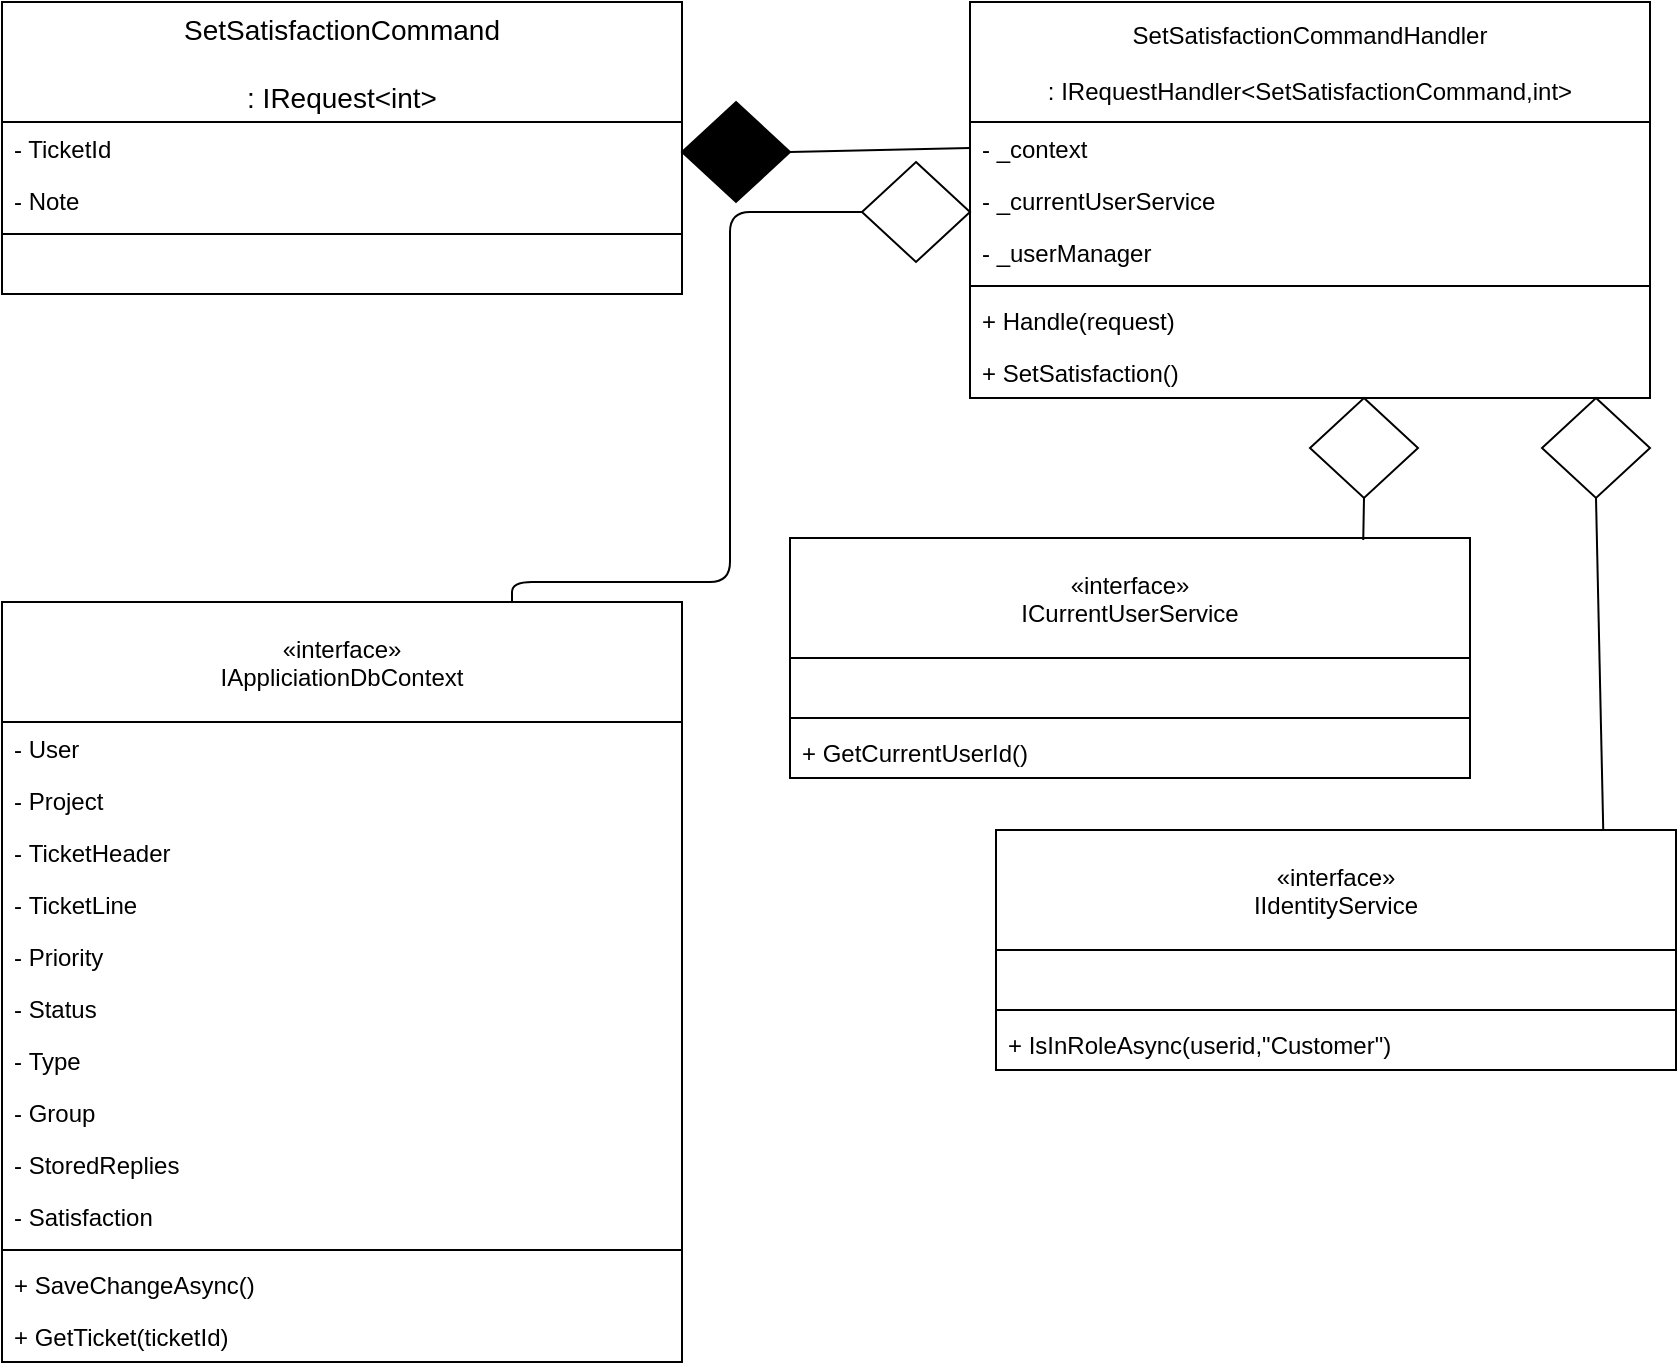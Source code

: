 <mxfile version="13.6.2" type="device"><diagram id="i-jKPdzmMxMsJHsrEuBs" name="Page-1"><mxGraphModel dx="2529" dy="821" grid="1" gridSize="10" guides="1" tooltips="1" connect="1" arrows="1" fold="1" page="1" pageScale="1" pageWidth="827" pageHeight="1169" math="0" shadow="0"><root><mxCell id="0"/><mxCell id="1" parent="0"/><mxCell id="GN9Uv2yKg5OfS3S7GKmP-27" value="«interface»&#10;IAppliciationDbContext" style="swimlane;fontStyle=0;childLayout=stackLayout;horizontal=1;startSize=60;fillColor=none;horizontalStack=0;resizeParent=1;resizeParentMax=0;resizeLast=0;collapsible=1;marginBottom=0;" vertex="1" parent="1"><mxGeometry x="-1644" y="340" width="340" height="380" as="geometry"/></mxCell><mxCell id="GN9Uv2yKg5OfS3S7GKmP-28" value="- User" style="text;strokeColor=none;fillColor=none;align=left;verticalAlign=top;spacingLeft=4;spacingRight=4;overflow=hidden;rotatable=0;points=[[0,0.5],[1,0.5]];portConstraint=eastwest;" vertex="1" parent="GN9Uv2yKg5OfS3S7GKmP-27"><mxGeometry y="60" width="340" height="26" as="geometry"/></mxCell><mxCell id="GN9Uv2yKg5OfS3S7GKmP-29" value="- Project" style="text;strokeColor=none;fillColor=none;align=left;verticalAlign=top;spacingLeft=4;spacingRight=4;overflow=hidden;rotatable=0;points=[[0,0.5],[1,0.5]];portConstraint=eastwest;" vertex="1" parent="GN9Uv2yKg5OfS3S7GKmP-27"><mxGeometry y="86" width="340" height="26" as="geometry"/></mxCell><mxCell id="GN9Uv2yKg5OfS3S7GKmP-30" value="- TicketHeader" style="text;strokeColor=none;fillColor=none;align=left;verticalAlign=top;spacingLeft=4;spacingRight=4;overflow=hidden;rotatable=0;points=[[0,0.5],[1,0.5]];portConstraint=eastwest;" vertex="1" parent="GN9Uv2yKg5OfS3S7GKmP-27"><mxGeometry y="112" width="340" height="26" as="geometry"/></mxCell><mxCell id="GN9Uv2yKg5OfS3S7GKmP-31" value="- TicketLine" style="text;strokeColor=none;fillColor=none;align=left;verticalAlign=top;spacingLeft=4;spacingRight=4;overflow=hidden;rotatable=0;points=[[0,0.5],[1,0.5]];portConstraint=eastwest;" vertex="1" parent="GN9Uv2yKg5OfS3S7GKmP-27"><mxGeometry y="138" width="340" height="26" as="geometry"/></mxCell><mxCell id="GN9Uv2yKg5OfS3S7GKmP-32" value="- Priority" style="text;strokeColor=none;fillColor=none;align=left;verticalAlign=top;spacingLeft=4;spacingRight=4;overflow=hidden;rotatable=0;points=[[0,0.5],[1,0.5]];portConstraint=eastwest;" vertex="1" parent="GN9Uv2yKg5OfS3S7GKmP-27"><mxGeometry y="164" width="340" height="26" as="geometry"/></mxCell><mxCell id="GN9Uv2yKg5OfS3S7GKmP-33" value="- Status" style="text;strokeColor=none;fillColor=none;align=left;verticalAlign=top;spacingLeft=4;spacingRight=4;overflow=hidden;rotatable=0;points=[[0,0.5],[1,0.5]];portConstraint=eastwest;" vertex="1" parent="GN9Uv2yKg5OfS3S7GKmP-27"><mxGeometry y="190" width="340" height="26" as="geometry"/></mxCell><mxCell id="GN9Uv2yKg5OfS3S7GKmP-34" value="- Type" style="text;strokeColor=none;fillColor=none;align=left;verticalAlign=top;spacingLeft=4;spacingRight=4;overflow=hidden;rotatable=0;points=[[0,0.5],[1,0.5]];portConstraint=eastwest;" vertex="1" parent="GN9Uv2yKg5OfS3S7GKmP-27"><mxGeometry y="216" width="340" height="26" as="geometry"/></mxCell><mxCell id="GN9Uv2yKg5OfS3S7GKmP-35" value="- Group" style="text;strokeColor=none;fillColor=none;align=left;verticalAlign=top;spacingLeft=4;spacingRight=4;overflow=hidden;rotatable=0;points=[[0,0.5],[1,0.5]];portConstraint=eastwest;" vertex="1" parent="GN9Uv2yKg5OfS3S7GKmP-27"><mxGeometry y="242" width="340" height="26" as="geometry"/></mxCell><mxCell id="GN9Uv2yKg5OfS3S7GKmP-36" value="- StoredReplies" style="text;strokeColor=none;fillColor=none;align=left;verticalAlign=top;spacingLeft=4;spacingRight=4;overflow=hidden;rotatable=0;points=[[0,0.5],[1,0.5]];portConstraint=eastwest;" vertex="1" parent="GN9Uv2yKg5OfS3S7GKmP-27"><mxGeometry y="268" width="340" height="26" as="geometry"/></mxCell><mxCell id="GN9Uv2yKg5OfS3S7GKmP-37" value="- Satisfaction" style="text;strokeColor=none;fillColor=none;align=left;verticalAlign=top;spacingLeft=4;spacingRight=4;overflow=hidden;rotatable=0;points=[[0,0.5],[1,0.5]];portConstraint=eastwest;" vertex="1" parent="GN9Uv2yKg5OfS3S7GKmP-27"><mxGeometry y="294" width="340" height="26" as="geometry"/></mxCell><mxCell id="GN9Uv2yKg5OfS3S7GKmP-57" value="" style="line;strokeWidth=1;fillColor=none;align=left;verticalAlign=middle;spacingTop=-1;spacingLeft=3;spacingRight=3;rotatable=0;labelPosition=right;points=[];portConstraint=eastwest;" vertex="1" parent="GN9Uv2yKg5OfS3S7GKmP-27"><mxGeometry y="320" width="340" height="8" as="geometry"/></mxCell><mxCell id="GN9Uv2yKg5OfS3S7GKmP-56" value="+ SaveChangeAsync()" style="text;strokeColor=none;fillColor=none;align=left;verticalAlign=top;spacingLeft=4;spacingRight=4;overflow=hidden;rotatable=0;points=[[0,0.5],[1,0.5]];portConstraint=eastwest;" vertex="1" parent="GN9Uv2yKg5OfS3S7GKmP-27"><mxGeometry y="328" width="340" height="26" as="geometry"/></mxCell><mxCell id="GN9Uv2yKg5OfS3S7GKmP-70" value="+ GetTicket(ticketId)" style="text;strokeColor=none;fillColor=none;align=left;verticalAlign=top;spacingLeft=4;spacingRight=4;overflow=hidden;rotatable=0;points=[[0,0.5],[1,0.5]];portConstraint=eastwest;" vertex="1" parent="GN9Uv2yKg5OfS3S7GKmP-27"><mxGeometry y="354" width="340" height="26" as="geometry"/></mxCell><mxCell id="GN9Uv2yKg5OfS3S7GKmP-38" value="SetSatisfactionCommand&#10;&#10;: IRequest&lt;int&gt;" style="swimlane;fontStyle=0;childLayout=stackLayout;horizontal=1;startSize=60;horizontalStack=0;resizeParent=1;resizeParentMax=0;resizeLast=0;collapsible=1;marginBottom=0;align=center;fontSize=14;" vertex="1" parent="1"><mxGeometry x="-1644" y="40" width="340" height="146" as="geometry"/></mxCell><mxCell id="GN9Uv2yKg5OfS3S7GKmP-39" value="- TicketId" style="text;strokeColor=none;fillColor=none;align=left;verticalAlign=top;spacingLeft=4;spacingRight=4;overflow=hidden;rotatable=0;points=[[0,0.5],[1,0.5]];portConstraint=eastwest;" vertex="1" parent="GN9Uv2yKg5OfS3S7GKmP-38"><mxGeometry y="60" width="340" height="26" as="geometry"/></mxCell><mxCell id="GN9Uv2yKg5OfS3S7GKmP-69" value="- Note" style="text;strokeColor=none;fillColor=none;align=left;verticalAlign=top;spacingLeft=4;spacingRight=4;overflow=hidden;rotatable=0;points=[[0,0.5],[1,0.5]];portConstraint=eastwest;" vertex="1" parent="GN9Uv2yKg5OfS3S7GKmP-38"><mxGeometry y="86" width="340" height="26" as="geometry"/></mxCell><mxCell id="GN9Uv2yKg5OfS3S7GKmP-62" value="" style="line;strokeWidth=1;fillColor=none;align=left;verticalAlign=middle;spacingTop=-1;spacingLeft=3;spacingRight=3;rotatable=0;labelPosition=right;points=[];portConstraint=eastwest;" vertex="1" parent="GN9Uv2yKg5OfS3S7GKmP-38"><mxGeometry y="112" width="340" height="8" as="geometry"/></mxCell><mxCell id="GN9Uv2yKg5OfS3S7GKmP-61" value=" " style="text;strokeColor=none;fillColor=none;align=left;verticalAlign=top;spacingLeft=4;spacingRight=4;overflow=hidden;rotatable=0;points=[[0,0.5],[1,0.5]];portConstraint=eastwest;" vertex="1" parent="GN9Uv2yKg5OfS3S7GKmP-38"><mxGeometry y="120" width="340" height="26" as="geometry"/></mxCell><mxCell id="GN9Uv2yKg5OfS3S7GKmP-40" value="SetSatisfactionCommandHandler&#10;&#10;: IRequestHandler&lt;SetSatisfactionCommand,int&gt;" style="swimlane;fontStyle=0;childLayout=stackLayout;horizontal=1;startSize=60;fillColor=none;horizontalStack=0;resizeParent=1;resizeParentMax=0;resizeLast=0;collapsible=1;marginBottom=0;" vertex="1" parent="1"><mxGeometry x="-1160" y="40" width="340" height="198" as="geometry"/></mxCell><mxCell id="GN9Uv2yKg5OfS3S7GKmP-41" value="- _context" style="text;strokeColor=none;fillColor=none;align=left;verticalAlign=top;spacingLeft=4;spacingRight=4;overflow=hidden;rotatable=0;points=[[0,0.5],[1,0.5]];portConstraint=eastwest;" vertex="1" parent="GN9Uv2yKg5OfS3S7GKmP-40"><mxGeometry y="60" width="340" height="26" as="geometry"/></mxCell><mxCell id="GN9Uv2yKg5OfS3S7GKmP-42" value="- _currentUserService" style="text;strokeColor=none;fillColor=none;align=left;verticalAlign=top;spacingLeft=4;spacingRight=4;overflow=hidden;rotatable=0;points=[[0,0.5],[1,0.5]];portConstraint=eastwest;" vertex="1" parent="GN9Uv2yKg5OfS3S7GKmP-40"><mxGeometry y="86" width="340" height="26" as="geometry"/></mxCell><mxCell id="GN9Uv2yKg5OfS3S7GKmP-68" value="- _userManager" style="text;strokeColor=none;fillColor=none;align=left;verticalAlign=top;spacingLeft=4;spacingRight=4;overflow=hidden;rotatable=0;points=[[0,0.5],[1,0.5]];portConstraint=eastwest;" vertex="1" parent="GN9Uv2yKg5OfS3S7GKmP-40"><mxGeometry y="112" width="340" height="26" as="geometry"/></mxCell><mxCell id="GN9Uv2yKg5OfS3S7GKmP-66" value="" style="line;strokeWidth=1;fillColor=none;align=left;verticalAlign=middle;spacingTop=-1;spacingLeft=3;spacingRight=3;rotatable=0;labelPosition=right;points=[];portConstraint=eastwest;" vertex="1" parent="GN9Uv2yKg5OfS3S7GKmP-40"><mxGeometry y="138" width="340" height="8" as="geometry"/></mxCell><mxCell id="GN9Uv2yKg5OfS3S7GKmP-60" value="+ Handle(request)" style="text;strokeColor=none;fillColor=none;align=left;verticalAlign=top;spacingLeft=4;spacingRight=4;overflow=hidden;rotatable=0;points=[[0,0.5],[1,0.5]];portConstraint=eastwest;" vertex="1" parent="GN9Uv2yKg5OfS3S7GKmP-40"><mxGeometry y="146" width="340" height="26" as="geometry"/></mxCell><mxCell id="GN9Uv2yKg5OfS3S7GKmP-67" value="+ SetSatisfaction()" style="text;strokeColor=none;fillColor=none;align=left;verticalAlign=top;spacingLeft=4;spacingRight=4;overflow=hidden;rotatable=0;points=[[0,0.5],[1,0.5]];portConstraint=eastwest;" vertex="1" parent="GN9Uv2yKg5OfS3S7GKmP-40"><mxGeometry y="172" width="340" height="26" as="geometry"/></mxCell><mxCell id="GN9Uv2yKg5OfS3S7GKmP-43" value="" style="endArrow=none;html=1;entryX=0;entryY=0.5;entryDx=0;entryDy=0;exitX=1;exitY=0.5;exitDx=0;exitDy=0;exitPerimeter=0;" edge="1" parent="1" source="GN9Uv2yKg5OfS3S7GKmP-44" target="GN9Uv2yKg5OfS3S7GKmP-41"><mxGeometry width="50" height="50" relative="1" as="geometry"><mxPoint x="-1250" y="113" as="sourcePoint"/><mxPoint x="-1120" y="370" as="targetPoint"/></mxGeometry></mxCell><mxCell id="GN9Uv2yKg5OfS3S7GKmP-44" value="" style="strokeWidth=1;html=1;shape=mxgraph.flowchart.decision;whiteSpace=wrap;fillColor=#000000;" vertex="1" parent="1"><mxGeometry x="-1304" y="90" width="54" height="50" as="geometry"/></mxCell><mxCell id="GN9Uv2yKg5OfS3S7GKmP-45" value="" style="endArrow=none;html=1;entryX=0.75;entryY=0;entryDx=0;entryDy=0;exitX=0;exitY=0.5;exitDx=0;exitDy=0;exitPerimeter=0;" edge="1" parent="1" source="GN9Uv2yKg5OfS3S7GKmP-46" target="GN9Uv2yKg5OfS3S7GKmP-27"><mxGeometry width="50" height="50" relative="1" as="geometry"><mxPoint x="-1250" y="213" as="sourcePoint"/><mxPoint x="-1314" y="430" as="targetPoint"/><Array as="points"><mxPoint x="-1280" y="145"/><mxPoint x="-1280" y="330"/><mxPoint x="-1389" y="330"/></Array></mxGeometry></mxCell><mxCell id="GN9Uv2yKg5OfS3S7GKmP-46" value="" style="strokeWidth=1;html=1;shape=mxgraph.flowchart.decision;whiteSpace=wrap;" vertex="1" parent="1"><mxGeometry x="-1214" y="120" width="54" height="50" as="geometry"/></mxCell><mxCell id="GN9Uv2yKg5OfS3S7GKmP-47" value="" style="endArrow=none;html=1;exitX=0.5;exitY=1;exitDx=0;exitDy=0;exitPerimeter=0;entryX=0.843;entryY=0.008;entryDx=0;entryDy=0;entryPerimeter=0;" edge="1" parent="1" source="GN9Uv2yKg5OfS3S7GKmP-48" target="GN9Uv2yKg5OfS3S7GKmP-49"><mxGeometry width="50" height="50" relative="1" as="geometry"><mxPoint x="-944" y="416.69" as="sourcePoint"/><mxPoint x="-805.86" y="744.002" as="targetPoint"/><Array as="points"/></mxGeometry></mxCell><mxCell id="GN9Uv2yKg5OfS3S7GKmP-48" value="" style="strokeWidth=1;html=1;shape=mxgraph.flowchart.decision;whiteSpace=wrap;" vertex="1" parent="1"><mxGeometry x="-990" y="238" width="54" height="50" as="geometry"/></mxCell><mxCell id="GN9Uv2yKg5OfS3S7GKmP-51" value="" style="endArrow=none;html=1;exitX=0.5;exitY=1;exitDx=0;exitDy=0;exitPerimeter=0;entryX=0.843;entryY=0.008;entryDx=0;entryDy=0;entryPerimeter=0;" edge="1" parent="1" source="GN9Uv2yKg5OfS3S7GKmP-52"><mxGeometry width="50" height="50" relative="1" as="geometry"><mxPoint x="-824" y="562" as="sourcePoint"/><mxPoint x="-843.38" y="453.998" as="targetPoint"/><Array as="points"/></mxGeometry></mxCell><mxCell id="GN9Uv2yKg5OfS3S7GKmP-52" value="" style="strokeWidth=1;html=1;shape=mxgraph.flowchart.decision;whiteSpace=wrap;" vertex="1" parent="1"><mxGeometry x="-874" y="238" width="54" height="50" as="geometry"/></mxCell><mxCell id="GN9Uv2yKg5OfS3S7GKmP-49" value="«interface»&#10;ICurrentUserService" style="swimlane;fontStyle=0;childLayout=stackLayout;horizontal=1;startSize=60;fillColor=none;horizontalStack=0;resizeParent=1;resizeParentMax=0;resizeLast=0;collapsible=1;marginBottom=0;" vertex="1" parent="1"><mxGeometry x="-1250" y="308" width="340" height="120" as="geometry"/></mxCell><mxCell id="GN9Uv2yKg5OfS3S7GKmP-54" value=" " style="text;strokeColor=none;fillColor=none;align=left;verticalAlign=top;spacingLeft=4;spacingRight=4;overflow=hidden;rotatable=0;points=[[0,0.5],[1,0.5]];portConstraint=eastwest;" vertex="1" parent="GN9Uv2yKg5OfS3S7GKmP-49"><mxGeometry y="60" width="340" height="26" as="geometry"/></mxCell><mxCell id="GN9Uv2yKg5OfS3S7GKmP-65" value="" style="line;strokeWidth=1;fillColor=none;align=left;verticalAlign=middle;spacingTop=-1;spacingLeft=3;spacingRight=3;rotatable=0;labelPosition=right;points=[];portConstraint=eastwest;" vertex="1" parent="GN9Uv2yKg5OfS3S7GKmP-49"><mxGeometry y="86" width="340" height="8" as="geometry"/></mxCell><mxCell id="GN9Uv2yKg5OfS3S7GKmP-59" value="+ GetCurrentUserId()" style="text;strokeColor=none;fillColor=none;align=left;verticalAlign=top;spacingLeft=4;spacingRight=4;overflow=hidden;rotatable=0;points=[[0,0.5],[1,0.5]];portConstraint=eastwest;" vertex="1" parent="GN9Uv2yKg5OfS3S7GKmP-49"><mxGeometry y="94" width="340" height="26" as="geometry"/></mxCell><mxCell id="GN9Uv2yKg5OfS3S7GKmP-50" value="«interface»&#10;IIdentityService" style="swimlane;fontStyle=0;childLayout=stackLayout;horizontal=1;startSize=60;fillColor=none;horizontalStack=0;resizeParent=1;resizeParentMax=0;resizeLast=0;collapsible=1;marginBottom=0;" vertex="1" parent="1"><mxGeometry x="-1147" y="454" width="340" height="120" as="geometry"/></mxCell><mxCell id="GN9Uv2yKg5OfS3S7GKmP-55" value=" " style="text;strokeColor=none;fillColor=none;align=left;verticalAlign=top;spacingLeft=4;spacingRight=4;overflow=hidden;rotatable=0;points=[[0,0.5],[1,0.5]];portConstraint=eastwest;" vertex="1" parent="GN9Uv2yKg5OfS3S7GKmP-50"><mxGeometry y="60" width="340" height="26" as="geometry"/></mxCell><mxCell id="GN9Uv2yKg5OfS3S7GKmP-64" value="" style="line;strokeWidth=1;fillColor=none;align=left;verticalAlign=middle;spacingTop=-1;spacingLeft=3;spacingRight=3;rotatable=0;labelPosition=right;points=[];portConstraint=eastwest;" vertex="1" parent="GN9Uv2yKg5OfS3S7GKmP-50"><mxGeometry y="86" width="340" height="8" as="geometry"/></mxCell><mxCell id="GN9Uv2yKg5OfS3S7GKmP-58" value="+ IsInRoleAsync(userid,&quot;Customer&quot;)" style="text;strokeColor=none;fillColor=none;align=left;verticalAlign=top;spacingLeft=4;spacingRight=4;overflow=hidden;rotatable=0;points=[[0,0.5],[1,0.5]];portConstraint=eastwest;" vertex="1" parent="GN9Uv2yKg5OfS3S7GKmP-50"><mxGeometry y="94" width="340" height="26" as="geometry"/></mxCell></root></mxGraphModel></diagram></mxfile>